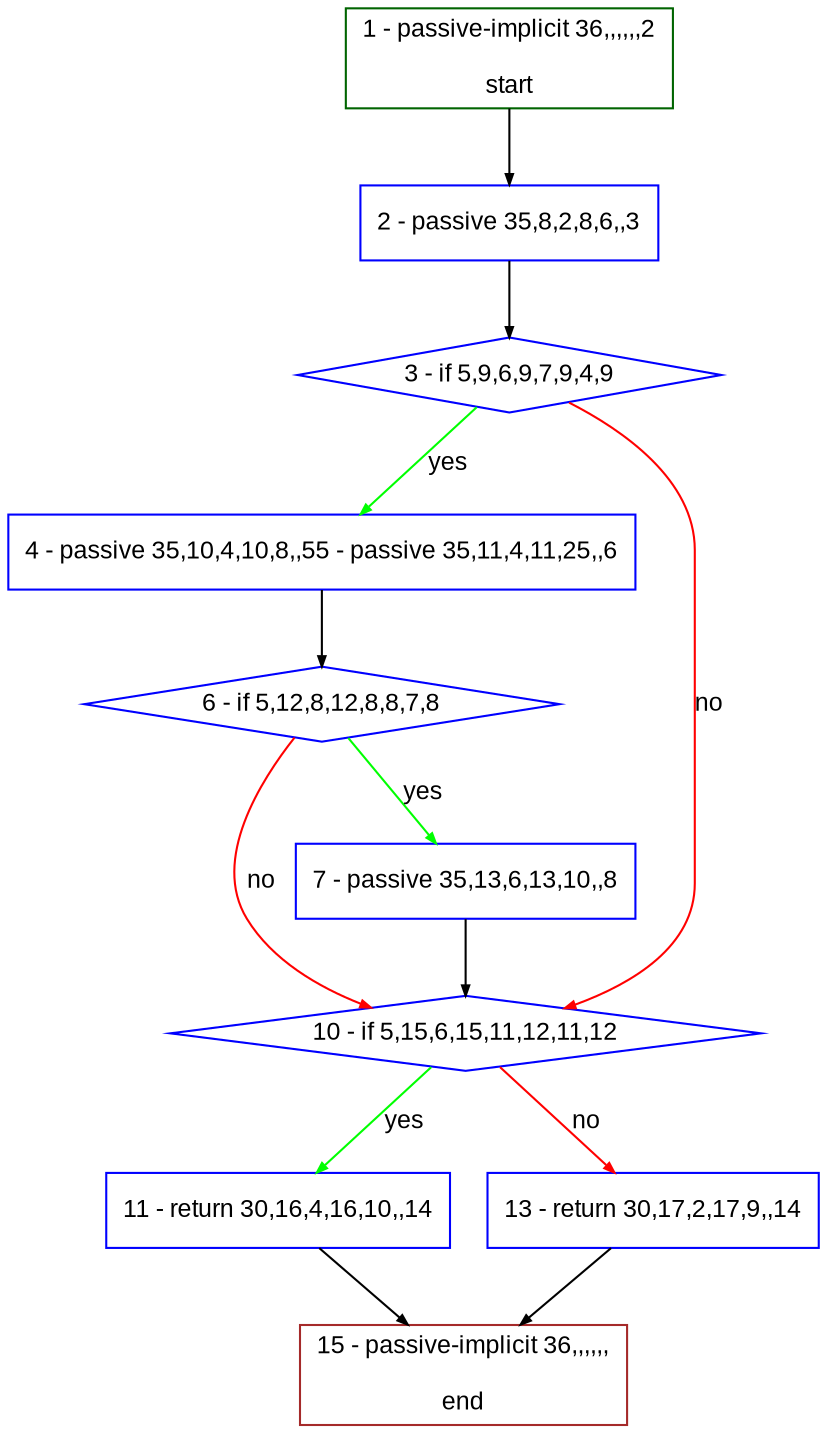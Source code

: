 digraph "" {
  graph [bgcolor="white", fillcolor="#FFFFCC", pack="true", packmode="clust", fontname="Arial", label="", fontsize="12", compound="true", style="rounded,filled"];
  node [node_initialized="no", fillcolor="white", fontname="Arial", label="", color="grey", fontsize="12", fixedsize="false", compound="true", shape="rectangle", style="filled"];
  edge [arrowtail="none", lhead="", fontcolor="black", fontname="Arial", label="", color="black", fontsize="12", arrowhead="normal", arrowsize="0.5", compound="true", ltail="", dir="forward"];
  __N1 [fillcolor="#ffffff", label="2 - passive 35,8,2,8,6,,3", color="#0000ff", shape="box", style="filled"];
  __N2 [fillcolor="#ffffff", label="1 - passive-implicit 36,,,,,,2\n\nstart", color="#006400", shape="box", style="filled"];
  __N3 [fillcolor="#ffffff", label="3 - if 5,9,6,9,7,9,4,9", color="#0000ff", shape="diamond", style="filled"];
  __N4 [fillcolor="#ffffff", label="4 - passive 35,10,4,10,8,,55 - passive 35,11,4,11,25,,6", color="#0000ff", shape="box", style="filled"];
  __N5 [fillcolor="#ffffff", label="10 - if 5,15,6,15,11,12,11,12", color="#0000ff", shape="diamond", style="filled"];
  __N6 [fillcolor="#ffffff", label="6 - if 5,12,8,12,8,8,7,8", color="#0000ff", shape="diamond", style="filled"];
  __N7 [fillcolor="#ffffff", label="7 - passive 35,13,6,13,10,,8", color="#0000ff", shape="box", style="filled"];
  __N8 [fillcolor="#ffffff", label="11 - return 30,16,4,16,10,,14", color="#0000ff", shape="box", style="filled"];
  __N9 [fillcolor="#ffffff", label="13 - return 30,17,2,17,9,,14", color="#0000ff", shape="box", style="filled"];
  __N10 [fillcolor="#ffffff", label="15 - passive-implicit 36,,,,,,\n\nend", color="#a52a2a", shape="box", style="filled"];
  __N2 -> __N1 [arrowtail="none", color="#000000", label="", arrowhead="normal", dir="forward"];
  __N1 -> __N3 [arrowtail="none", color="#000000", label="", arrowhead="normal", dir="forward"];
  __N3 -> __N4 [arrowtail="none", color="#00ff00", label="yes", arrowhead="normal", dir="forward"];
  __N3 -> __N5 [arrowtail="none", color="#ff0000", label="no", arrowhead="normal", dir="forward"];
  __N4 -> __N6 [arrowtail="none", color="#000000", label="", arrowhead="normal", dir="forward"];
  __N6 -> __N7 [arrowtail="none", color="#00ff00", label="yes", arrowhead="normal", dir="forward"];
  __N6 -> __N5 [arrowtail="none", color="#ff0000", label="no", arrowhead="normal", dir="forward"];
  __N7 -> __N5 [arrowtail="none", color="#000000", label="", arrowhead="normal", dir="forward"];
  __N5 -> __N8 [arrowtail="none", color="#00ff00", label="yes", arrowhead="normal", dir="forward"];
  __N5 -> __N9 [arrowtail="none", color="#ff0000", label="no", arrowhead="normal", dir="forward"];
  __N8 -> __N10 [arrowtail="none", color="#000000", label="", arrowhead="normal", dir="forward"];
  __N9 -> __N10 [arrowtail="none", color="#000000", label="", arrowhead="normal", dir="forward"];
}
